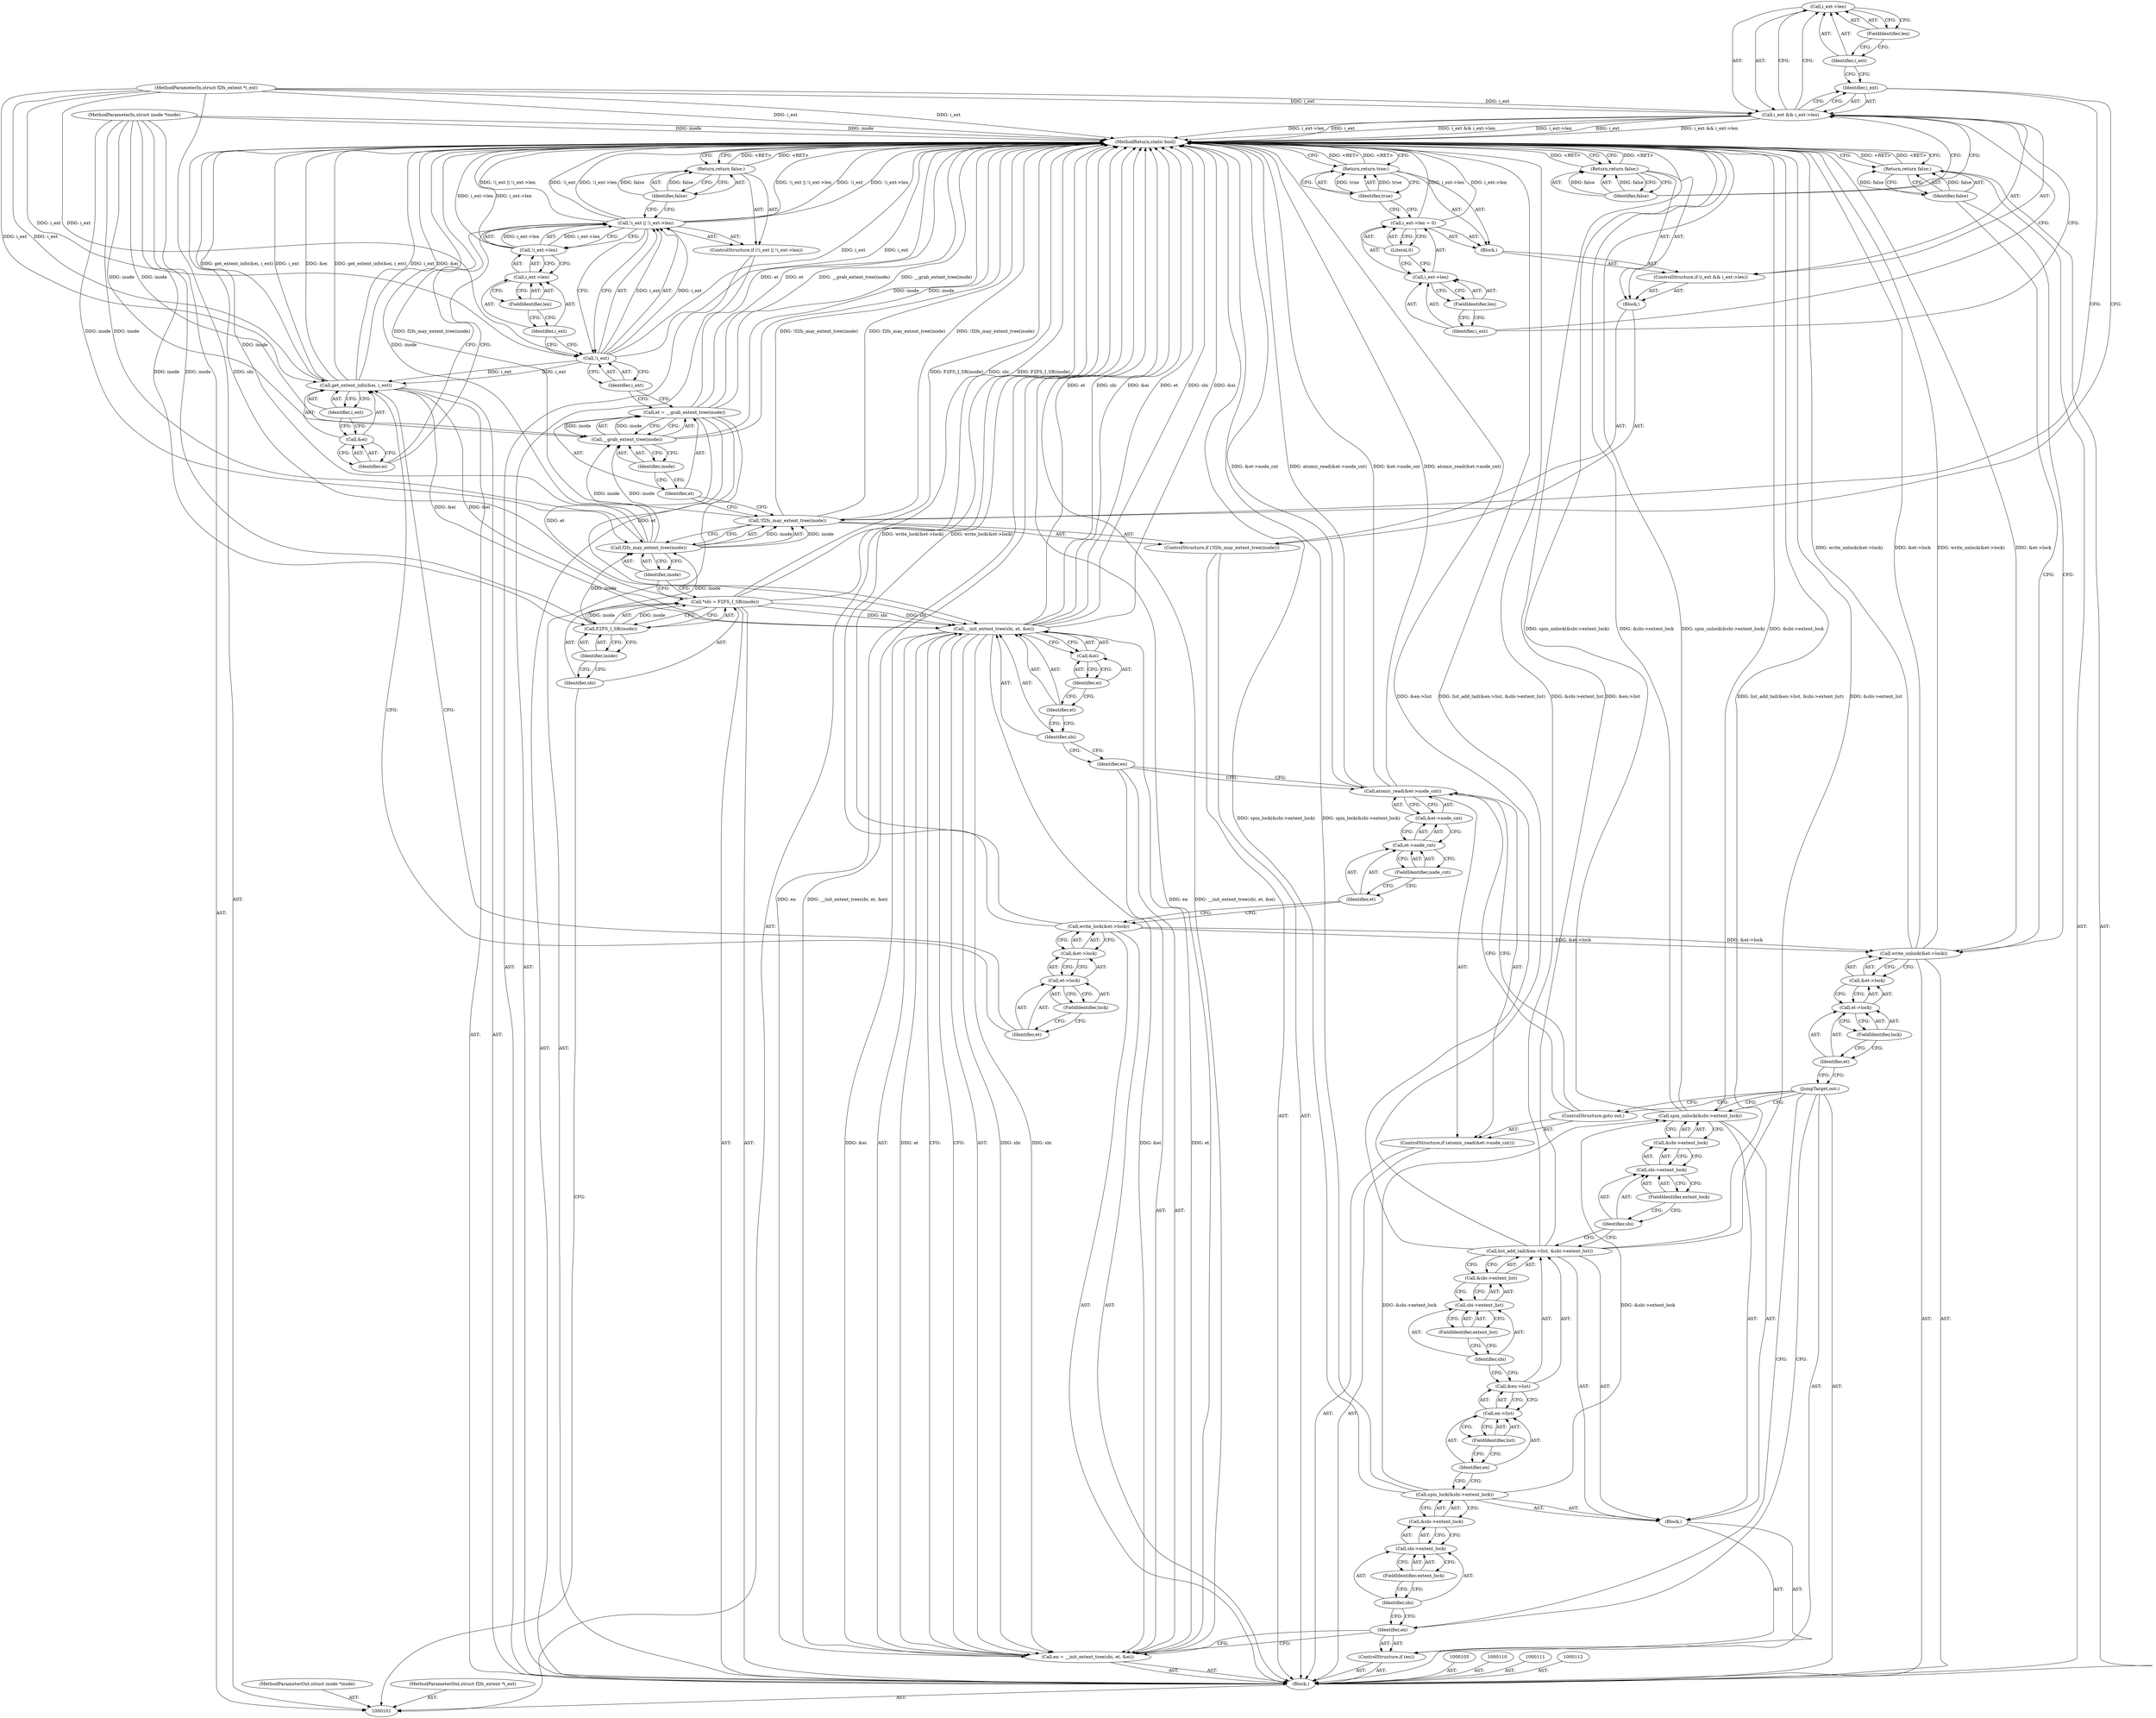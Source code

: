 digraph "0_linux_dad48e73127ba10279ea33e6dbc8d3905c4d31c0" {
"1000121" [label="(Call,i_ext->len)"];
"1000122" [label="(Identifier,i_ext)"];
"1000118" [label="(ControlStructure,if (i_ext && i_ext->len))"];
"1000123" [label="(FieldIdentifier,len)"];
"1000124" [label="(Block,)"];
"1000119" [label="(Call,i_ext && i_ext->len)"];
"1000120" [label="(Identifier,i_ext)"];
"1000128" [label="(FieldIdentifier,len)"];
"1000129" [label="(Literal,0)"];
"1000125" [label="(Call,i_ext->len = 0)"];
"1000126" [label="(Call,i_ext->len)"];
"1000127" [label="(Identifier,i_ext)"];
"1000131" [label="(Identifier,true)"];
"1000130" [label="(Return,return true;)"];
"1000132" [label="(Return,return false;)"];
"1000133" [label="(Identifier,false)"];
"1000134" [label="(Call,et = __grab_extent_tree(inode))"];
"1000135" [label="(Identifier,et)"];
"1000137" [label="(Identifier,inode)"];
"1000136" [label="(Call,__grab_extent_tree(inode))"];
"1000201" [label="(MethodReturn,static bool)"];
"1000102" [label="(MethodParameterIn,struct inode *inode)"];
"1000289" [label="(MethodParameterOut,struct inode *inode)"];
"1000103" [label="(MethodParameterIn,struct f2fs_extent *i_ext)"];
"1000290" [label="(MethodParameterOut,struct f2fs_extent *i_ext)"];
"1000138" [label="(ControlStructure,if (!i_ext || !i_ext->len))"];
"1000142" [label="(Call,!i_ext->len)"];
"1000143" [label="(Call,i_ext->len)"];
"1000144" [label="(Identifier,i_ext)"];
"1000145" [label="(FieldIdentifier,len)"];
"1000139" [label="(Call,!i_ext || !i_ext->len)"];
"1000140" [label="(Call,!i_ext)"];
"1000141" [label="(Identifier,i_ext)"];
"1000146" [label="(Return,return false;)"];
"1000147" [label="(Identifier,false)"];
"1000148" [label="(Call,get_extent_info(&ei, i_ext))"];
"1000149" [label="(Call,&ei)"];
"1000150" [label="(Identifier,ei)"];
"1000151" [label="(Identifier,i_ext)"];
"1000152" [label="(Call,write_lock(&et->lock))"];
"1000153" [label="(Call,&et->lock)"];
"1000154" [label="(Call,et->lock)"];
"1000155" [label="(Identifier,et)"];
"1000156" [label="(FieldIdentifier,lock)"];
"1000157" [label="(ControlStructure,if (atomic_read(&et->node_cnt)))"];
"1000159" [label="(Call,&et->node_cnt)"];
"1000160" [label="(Call,et->node_cnt)"];
"1000161" [label="(Identifier,et)"];
"1000162" [label="(FieldIdentifier,node_cnt)"];
"1000158" [label="(Call,atomic_read(&et->node_cnt))"];
"1000163" [label="(ControlStructure,goto out;)"];
"1000164" [label="(Call,en = __init_extent_tree(sbi, et, &ei))"];
"1000165" [label="(Identifier,en)"];
"1000167" [label="(Identifier,sbi)"];
"1000168" [label="(Identifier,et)"];
"1000169" [label="(Call,&ei)"];
"1000170" [label="(Identifier,ei)"];
"1000166" [label="(Call,__init_extent_tree(sbi, et, &ei))"];
"1000104" [label="(Block,)"];
"1000171" [label="(ControlStructure,if (en))"];
"1000172" [label="(Identifier,en)"];
"1000173" [label="(Block,)"];
"1000175" [label="(Call,&sbi->extent_lock)"];
"1000176" [label="(Call,sbi->extent_lock)"];
"1000177" [label="(Identifier,sbi)"];
"1000178" [label="(FieldIdentifier,extent_lock)"];
"1000174" [label="(Call,spin_lock(&sbi->extent_lock))"];
"1000180" [label="(Call,&en->list)"];
"1000181" [label="(Call,en->list)"];
"1000182" [label="(Identifier,en)"];
"1000179" [label="(Call,list_add_tail(&en->list, &sbi->extent_list))"];
"1000183" [label="(FieldIdentifier,list)"];
"1000184" [label="(Call,&sbi->extent_list)"];
"1000185" [label="(Call,sbi->extent_list)"];
"1000186" [label="(Identifier,sbi)"];
"1000187" [label="(FieldIdentifier,extent_list)"];
"1000189" [label="(Call,&sbi->extent_lock)"];
"1000190" [label="(Call,sbi->extent_lock)"];
"1000191" [label="(Identifier,sbi)"];
"1000188" [label="(Call,spin_unlock(&sbi->extent_lock))"];
"1000192" [label="(FieldIdentifier,extent_lock)"];
"1000193" [label="(JumpTarget,out:)"];
"1000194" [label="(Call,write_unlock(&et->lock))"];
"1000195" [label="(Call,&et->lock)"];
"1000196" [label="(Call,et->lock)"];
"1000197" [label="(Identifier,et)"];
"1000198" [label="(FieldIdentifier,lock)"];
"1000199" [label="(Return,return false;)"];
"1000200" [label="(Identifier,false)"];
"1000106" [label="(Call,*sbi = F2FS_I_SB(inode))"];
"1000107" [label="(Identifier,sbi)"];
"1000108" [label="(Call,F2FS_I_SB(inode))"];
"1000109" [label="(Identifier,inode)"];
"1000113" [label="(ControlStructure,if (!f2fs_may_extent_tree(inode)))"];
"1000116" [label="(Identifier,inode)"];
"1000117" [label="(Block,)"];
"1000114" [label="(Call,!f2fs_may_extent_tree(inode))"];
"1000115" [label="(Call,f2fs_may_extent_tree(inode))"];
"1000121" -> "1000119"  [label="AST: "];
"1000121" -> "1000123"  [label="CFG: "];
"1000122" -> "1000121"  [label="AST: "];
"1000123" -> "1000121"  [label="AST: "];
"1000119" -> "1000121"  [label="CFG: "];
"1000122" -> "1000121"  [label="AST: "];
"1000122" -> "1000120"  [label="CFG: "];
"1000123" -> "1000122"  [label="CFG: "];
"1000118" -> "1000117"  [label="AST: "];
"1000119" -> "1000118"  [label="AST: "];
"1000124" -> "1000118"  [label="AST: "];
"1000123" -> "1000121"  [label="AST: "];
"1000123" -> "1000122"  [label="CFG: "];
"1000121" -> "1000123"  [label="CFG: "];
"1000124" -> "1000118"  [label="AST: "];
"1000125" -> "1000124"  [label="AST: "];
"1000130" -> "1000124"  [label="AST: "];
"1000119" -> "1000118"  [label="AST: "];
"1000119" -> "1000120"  [label="CFG: "];
"1000119" -> "1000121"  [label="CFG: "];
"1000120" -> "1000119"  [label="AST: "];
"1000121" -> "1000119"  [label="AST: "];
"1000127" -> "1000119"  [label="CFG: "];
"1000133" -> "1000119"  [label="CFG: "];
"1000119" -> "1000201"  [label="DDG: i_ext && i_ext->len"];
"1000119" -> "1000201"  [label="DDG: i_ext->len"];
"1000119" -> "1000201"  [label="DDG: i_ext"];
"1000103" -> "1000119"  [label="DDG: i_ext"];
"1000120" -> "1000119"  [label="AST: "];
"1000120" -> "1000114"  [label="CFG: "];
"1000122" -> "1000120"  [label="CFG: "];
"1000119" -> "1000120"  [label="CFG: "];
"1000128" -> "1000126"  [label="AST: "];
"1000128" -> "1000127"  [label="CFG: "];
"1000126" -> "1000128"  [label="CFG: "];
"1000129" -> "1000125"  [label="AST: "];
"1000129" -> "1000126"  [label="CFG: "];
"1000125" -> "1000129"  [label="CFG: "];
"1000125" -> "1000124"  [label="AST: "];
"1000125" -> "1000129"  [label="CFG: "];
"1000126" -> "1000125"  [label="AST: "];
"1000129" -> "1000125"  [label="AST: "];
"1000131" -> "1000125"  [label="CFG: "];
"1000125" -> "1000201"  [label="DDG: i_ext->len"];
"1000126" -> "1000125"  [label="AST: "];
"1000126" -> "1000128"  [label="CFG: "];
"1000127" -> "1000126"  [label="AST: "];
"1000128" -> "1000126"  [label="AST: "];
"1000129" -> "1000126"  [label="CFG: "];
"1000127" -> "1000126"  [label="AST: "];
"1000127" -> "1000119"  [label="CFG: "];
"1000128" -> "1000127"  [label="CFG: "];
"1000131" -> "1000130"  [label="AST: "];
"1000131" -> "1000125"  [label="CFG: "];
"1000130" -> "1000131"  [label="CFG: "];
"1000131" -> "1000130"  [label="DDG: true"];
"1000130" -> "1000124"  [label="AST: "];
"1000130" -> "1000131"  [label="CFG: "];
"1000131" -> "1000130"  [label="AST: "];
"1000201" -> "1000130"  [label="CFG: "];
"1000130" -> "1000201"  [label="DDG: <RET>"];
"1000131" -> "1000130"  [label="DDG: true"];
"1000132" -> "1000117"  [label="AST: "];
"1000132" -> "1000133"  [label="CFG: "];
"1000133" -> "1000132"  [label="AST: "];
"1000201" -> "1000132"  [label="CFG: "];
"1000132" -> "1000201"  [label="DDG: <RET>"];
"1000133" -> "1000132"  [label="DDG: false"];
"1000133" -> "1000132"  [label="AST: "];
"1000133" -> "1000119"  [label="CFG: "];
"1000132" -> "1000133"  [label="CFG: "];
"1000133" -> "1000132"  [label="DDG: false"];
"1000134" -> "1000104"  [label="AST: "];
"1000134" -> "1000136"  [label="CFG: "];
"1000135" -> "1000134"  [label="AST: "];
"1000136" -> "1000134"  [label="AST: "];
"1000141" -> "1000134"  [label="CFG: "];
"1000134" -> "1000201"  [label="DDG: et"];
"1000134" -> "1000201"  [label="DDG: __grab_extent_tree(inode)"];
"1000136" -> "1000134"  [label="DDG: inode"];
"1000134" -> "1000166"  [label="DDG: et"];
"1000135" -> "1000134"  [label="AST: "];
"1000135" -> "1000114"  [label="CFG: "];
"1000137" -> "1000135"  [label="CFG: "];
"1000137" -> "1000136"  [label="AST: "];
"1000137" -> "1000135"  [label="CFG: "];
"1000136" -> "1000137"  [label="CFG: "];
"1000136" -> "1000134"  [label="AST: "];
"1000136" -> "1000137"  [label="CFG: "];
"1000137" -> "1000136"  [label="AST: "];
"1000134" -> "1000136"  [label="CFG: "];
"1000136" -> "1000201"  [label="DDG: inode"];
"1000136" -> "1000134"  [label="DDG: inode"];
"1000115" -> "1000136"  [label="DDG: inode"];
"1000102" -> "1000136"  [label="DDG: inode"];
"1000201" -> "1000101"  [label="AST: "];
"1000201" -> "1000130"  [label="CFG: "];
"1000201" -> "1000132"  [label="CFG: "];
"1000201" -> "1000146"  [label="CFG: "];
"1000201" -> "1000199"  [label="CFG: "];
"1000139" -> "1000201"  [label="DDG: !i_ext->len"];
"1000139" -> "1000201"  [label="DDG: !i_ext || !i_ext->len"];
"1000139" -> "1000201"  [label="DDG: !i_ext"];
"1000106" -> "1000201"  [label="DDG: F2FS_I_SB(inode)"];
"1000106" -> "1000201"  [label="DDG: sbi"];
"1000166" -> "1000201"  [label="DDG: &ei"];
"1000166" -> "1000201"  [label="DDG: et"];
"1000166" -> "1000201"  [label="DDG: sbi"];
"1000179" -> "1000201"  [label="DDG: list_add_tail(&en->list, &sbi->extent_list)"];
"1000179" -> "1000201"  [label="DDG: &sbi->extent_list"];
"1000179" -> "1000201"  [label="DDG: &en->list"];
"1000102" -> "1000201"  [label="DDG: inode"];
"1000119" -> "1000201"  [label="DDG: i_ext && i_ext->len"];
"1000119" -> "1000201"  [label="DDG: i_ext->len"];
"1000119" -> "1000201"  [label="DDG: i_ext"];
"1000115" -> "1000201"  [label="DDG: inode"];
"1000164" -> "1000201"  [label="DDG: en"];
"1000164" -> "1000201"  [label="DDG: __init_extent_tree(sbi, et, &ei)"];
"1000188" -> "1000201"  [label="DDG: spin_unlock(&sbi->extent_lock)"];
"1000188" -> "1000201"  [label="DDG: &sbi->extent_lock"];
"1000158" -> "1000201"  [label="DDG: &et->node_cnt"];
"1000158" -> "1000201"  [label="DDG: atomic_read(&et->node_cnt)"];
"1000125" -> "1000201"  [label="DDG: i_ext->len"];
"1000194" -> "1000201"  [label="DDG: write_unlock(&et->lock)"];
"1000194" -> "1000201"  [label="DDG: &et->lock"];
"1000148" -> "1000201"  [label="DDG: i_ext"];
"1000148" -> "1000201"  [label="DDG: &ei"];
"1000148" -> "1000201"  [label="DDG: get_extent_info(&ei, i_ext)"];
"1000114" -> "1000201"  [label="DDG: !f2fs_may_extent_tree(inode)"];
"1000114" -> "1000201"  [label="DDG: f2fs_may_extent_tree(inode)"];
"1000140" -> "1000201"  [label="DDG: i_ext"];
"1000152" -> "1000201"  [label="DDG: write_lock(&et->lock)"];
"1000103" -> "1000201"  [label="DDG: i_ext"];
"1000134" -> "1000201"  [label="DDG: et"];
"1000134" -> "1000201"  [label="DDG: __grab_extent_tree(inode)"];
"1000142" -> "1000201"  [label="DDG: i_ext->len"];
"1000174" -> "1000201"  [label="DDG: spin_lock(&sbi->extent_lock)"];
"1000136" -> "1000201"  [label="DDG: inode"];
"1000132" -> "1000201"  [label="DDG: <RET>"];
"1000146" -> "1000201"  [label="DDG: <RET>"];
"1000130" -> "1000201"  [label="DDG: <RET>"];
"1000199" -> "1000201"  [label="DDG: <RET>"];
"1000102" -> "1000101"  [label="AST: "];
"1000102" -> "1000201"  [label="DDG: inode"];
"1000102" -> "1000108"  [label="DDG: inode"];
"1000102" -> "1000115"  [label="DDG: inode"];
"1000102" -> "1000136"  [label="DDG: inode"];
"1000289" -> "1000101"  [label="AST: "];
"1000103" -> "1000101"  [label="AST: "];
"1000103" -> "1000201"  [label="DDG: i_ext"];
"1000103" -> "1000119"  [label="DDG: i_ext"];
"1000103" -> "1000140"  [label="DDG: i_ext"];
"1000103" -> "1000148"  [label="DDG: i_ext"];
"1000290" -> "1000101"  [label="AST: "];
"1000138" -> "1000104"  [label="AST: "];
"1000139" -> "1000138"  [label="AST: "];
"1000146" -> "1000138"  [label="AST: "];
"1000142" -> "1000139"  [label="AST: "];
"1000142" -> "1000143"  [label="CFG: "];
"1000143" -> "1000142"  [label="AST: "];
"1000139" -> "1000142"  [label="CFG: "];
"1000142" -> "1000201"  [label="DDG: i_ext->len"];
"1000142" -> "1000139"  [label="DDG: i_ext->len"];
"1000143" -> "1000142"  [label="AST: "];
"1000143" -> "1000145"  [label="CFG: "];
"1000144" -> "1000143"  [label="AST: "];
"1000145" -> "1000143"  [label="AST: "];
"1000142" -> "1000143"  [label="CFG: "];
"1000144" -> "1000143"  [label="AST: "];
"1000144" -> "1000140"  [label="CFG: "];
"1000145" -> "1000144"  [label="CFG: "];
"1000145" -> "1000143"  [label="AST: "];
"1000145" -> "1000144"  [label="CFG: "];
"1000143" -> "1000145"  [label="CFG: "];
"1000139" -> "1000138"  [label="AST: "];
"1000139" -> "1000140"  [label="CFG: "];
"1000139" -> "1000142"  [label="CFG: "];
"1000140" -> "1000139"  [label="AST: "];
"1000142" -> "1000139"  [label="AST: "];
"1000147" -> "1000139"  [label="CFG: "];
"1000150" -> "1000139"  [label="CFG: "];
"1000139" -> "1000201"  [label="DDG: !i_ext->len"];
"1000139" -> "1000201"  [label="DDG: !i_ext || !i_ext->len"];
"1000139" -> "1000201"  [label="DDG: !i_ext"];
"1000140" -> "1000139"  [label="DDG: i_ext"];
"1000142" -> "1000139"  [label="DDG: i_ext->len"];
"1000140" -> "1000139"  [label="AST: "];
"1000140" -> "1000141"  [label="CFG: "];
"1000141" -> "1000140"  [label="AST: "];
"1000144" -> "1000140"  [label="CFG: "];
"1000139" -> "1000140"  [label="CFG: "];
"1000140" -> "1000201"  [label="DDG: i_ext"];
"1000140" -> "1000139"  [label="DDG: i_ext"];
"1000103" -> "1000140"  [label="DDG: i_ext"];
"1000140" -> "1000148"  [label="DDG: i_ext"];
"1000141" -> "1000140"  [label="AST: "];
"1000141" -> "1000134"  [label="CFG: "];
"1000140" -> "1000141"  [label="CFG: "];
"1000146" -> "1000138"  [label="AST: "];
"1000146" -> "1000147"  [label="CFG: "];
"1000147" -> "1000146"  [label="AST: "];
"1000201" -> "1000146"  [label="CFG: "];
"1000146" -> "1000201"  [label="DDG: <RET>"];
"1000147" -> "1000146"  [label="DDG: false"];
"1000147" -> "1000146"  [label="AST: "];
"1000147" -> "1000139"  [label="CFG: "];
"1000146" -> "1000147"  [label="CFG: "];
"1000147" -> "1000146"  [label="DDG: false"];
"1000148" -> "1000104"  [label="AST: "];
"1000148" -> "1000151"  [label="CFG: "];
"1000149" -> "1000148"  [label="AST: "];
"1000151" -> "1000148"  [label="AST: "];
"1000155" -> "1000148"  [label="CFG: "];
"1000148" -> "1000201"  [label="DDG: i_ext"];
"1000148" -> "1000201"  [label="DDG: &ei"];
"1000148" -> "1000201"  [label="DDG: get_extent_info(&ei, i_ext)"];
"1000140" -> "1000148"  [label="DDG: i_ext"];
"1000103" -> "1000148"  [label="DDG: i_ext"];
"1000148" -> "1000166"  [label="DDG: &ei"];
"1000149" -> "1000148"  [label="AST: "];
"1000149" -> "1000150"  [label="CFG: "];
"1000150" -> "1000149"  [label="AST: "];
"1000151" -> "1000149"  [label="CFG: "];
"1000150" -> "1000149"  [label="AST: "];
"1000150" -> "1000139"  [label="CFG: "];
"1000149" -> "1000150"  [label="CFG: "];
"1000151" -> "1000148"  [label="AST: "];
"1000151" -> "1000149"  [label="CFG: "];
"1000148" -> "1000151"  [label="CFG: "];
"1000152" -> "1000104"  [label="AST: "];
"1000152" -> "1000153"  [label="CFG: "];
"1000153" -> "1000152"  [label="AST: "];
"1000161" -> "1000152"  [label="CFG: "];
"1000152" -> "1000201"  [label="DDG: write_lock(&et->lock)"];
"1000152" -> "1000194"  [label="DDG: &et->lock"];
"1000153" -> "1000152"  [label="AST: "];
"1000153" -> "1000154"  [label="CFG: "];
"1000154" -> "1000153"  [label="AST: "];
"1000152" -> "1000153"  [label="CFG: "];
"1000154" -> "1000153"  [label="AST: "];
"1000154" -> "1000156"  [label="CFG: "];
"1000155" -> "1000154"  [label="AST: "];
"1000156" -> "1000154"  [label="AST: "];
"1000153" -> "1000154"  [label="CFG: "];
"1000155" -> "1000154"  [label="AST: "];
"1000155" -> "1000148"  [label="CFG: "];
"1000156" -> "1000155"  [label="CFG: "];
"1000156" -> "1000154"  [label="AST: "];
"1000156" -> "1000155"  [label="CFG: "];
"1000154" -> "1000156"  [label="CFG: "];
"1000157" -> "1000104"  [label="AST: "];
"1000158" -> "1000157"  [label="AST: "];
"1000163" -> "1000157"  [label="AST: "];
"1000159" -> "1000158"  [label="AST: "];
"1000159" -> "1000160"  [label="CFG: "];
"1000160" -> "1000159"  [label="AST: "];
"1000158" -> "1000159"  [label="CFG: "];
"1000160" -> "1000159"  [label="AST: "];
"1000160" -> "1000162"  [label="CFG: "];
"1000161" -> "1000160"  [label="AST: "];
"1000162" -> "1000160"  [label="AST: "];
"1000159" -> "1000160"  [label="CFG: "];
"1000161" -> "1000160"  [label="AST: "];
"1000161" -> "1000152"  [label="CFG: "];
"1000162" -> "1000161"  [label="CFG: "];
"1000162" -> "1000160"  [label="AST: "];
"1000162" -> "1000161"  [label="CFG: "];
"1000160" -> "1000162"  [label="CFG: "];
"1000158" -> "1000157"  [label="AST: "];
"1000158" -> "1000159"  [label="CFG: "];
"1000159" -> "1000158"  [label="AST: "];
"1000163" -> "1000158"  [label="CFG: "];
"1000165" -> "1000158"  [label="CFG: "];
"1000158" -> "1000201"  [label="DDG: &et->node_cnt"];
"1000158" -> "1000201"  [label="DDG: atomic_read(&et->node_cnt)"];
"1000163" -> "1000157"  [label="AST: "];
"1000163" -> "1000158"  [label="CFG: "];
"1000193" -> "1000163"  [label="CFG: "];
"1000164" -> "1000104"  [label="AST: "];
"1000164" -> "1000166"  [label="CFG: "];
"1000165" -> "1000164"  [label="AST: "];
"1000166" -> "1000164"  [label="AST: "];
"1000172" -> "1000164"  [label="CFG: "];
"1000164" -> "1000201"  [label="DDG: en"];
"1000164" -> "1000201"  [label="DDG: __init_extent_tree(sbi, et, &ei)"];
"1000166" -> "1000164"  [label="DDG: sbi"];
"1000166" -> "1000164"  [label="DDG: et"];
"1000166" -> "1000164"  [label="DDG: &ei"];
"1000165" -> "1000164"  [label="AST: "];
"1000165" -> "1000158"  [label="CFG: "];
"1000167" -> "1000165"  [label="CFG: "];
"1000167" -> "1000166"  [label="AST: "];
"1000167" -> "1000165"  [label="CFG: "];
"1000168" -> "1000167"  [label="CFG: "];
"1000168" -> "1000166"  [label="AST: "];
"1000168" -> "1000167"  [label="CFG: "];
"1000170" -> "1000168"  [label="CFG: "];
"1000169" -> "1000166"  [label="AST: "];
"1000169" -> "1000170"  [label="CFG: "];
"1000170" -> "1000169"  [label="AST: "];
"1000166" -> "1000169"  [label="CFG: "];
"1000170" -> "1000169"  [label="AST: "];
"1000170" -> "1000168"  [label="CFG: "];
"1000169" -> "1000170"  [label="CFG: "];
"1000166" -> "1000164"  [label="AST: "];
"1000166" -> "1000169"  [label="CFG: "];
"1000167" -> "1000166"  [label="AST: "];
"1000168" -> "1000166"  [label="AST: "];
"1000169" -> "1000166"  [label="AST: "];
"1000164" -> "1000166"  [label="CFG: "];
"1000166" -> "1000201"  [label="DDG: &ei"];
"1000166" -> "1000201"  [label="DDG: et"];
"1000166" -> "1000201"  [label="DDG: sbi"];
"1000166" -> "1000164"  [label="DDG: sbi"];
"1000166" -> "1000164"  [label="DDG: et"];
"1000166" -> "1000164"  [label="DDG: &ei"];
"1000106" -> "1000166"  [label="DDG: sbi"];
"1000134" -> "1000166"  [label="DDG: et"];
"1000148" -> "1000166"  [label="DDG: &ei"];
"1000104" -> "1000101"  [label="AST: "];
"1000105" -> "1000104"  [label="AST: "];
"1000106" -> "1000104"  [label="AST: "];
"1000110" -> "1000104"  [label="AST: "];
"1000111" -> "1000104"  [label="AST: "];
"1000112" -> "1000104"  [label="AST: "];
"1000113" -> "1000104"  [label="AST: "];
"1000134" -> "1000104"  [label="AST: "];
"1000138" -> "1000104"  [label="AST: "];
"1000148" -> "1000104"  [label="AST: "];
"1000152" -> "1000104"  [label="AST: "];
"1000157" -> "1000104"  [label="AST: "];
"1000164" -> "1000104"  [label="AST: "];
"1000171" -> "1000104"  [label="AST: "];
"1000193" -> "1000104"  [label="AST: "];
"1000194" -> "1000104"  [label="AST: "];
"1000199" -> "1000104"  [label="AST: "];
"1000171" -> "1000104"  [label="AST: "];
"1000172" -> "1000171"  [label="AST: "];
"1000173" -> "1000171"  [label="AST: "];
"1000172" -> "1000171"  [label="AST: "];
"1000172" -> "1000164"  [label="CFG: "];
"1000177" -> "1000172"  [label="CFG: "];
"1000193" -> "1000172"  [label="CFG: "];
"1000173" -> "1000171"  [label="AST: "];
"1000174" -> "1000173"  [label="AST: "];
"1000179" -> "1000173"  [label="AST: "];
"1000188" -> "1000173"  [label="AST: "];
"1000175" -> "1000174"  [label="AST: "];
"1000175" -> "1000176"  [label="CFG: "];
"1000176" -> "1000175"  [label="AST: "];
"1000174" -> "1000175"  [label="CFG: "];
"1000176" -> "1000175"  [label="AST: "];
"1000176" -> "1000178"  [label="CFG: "];
"1000177" -> "1000176"  [label="AST: "];
"1000178" -> "1000176"  [label="AST: "];
"1000175" -> "1000176"  [label="CFG: "];
"1000177" -> "1000176"  [label="AST: "];
"1000177" -> "1000172"  [label="CFG: "];
"1000178" -> "1000177"  [label="CFG: "];
"1000178" -> "1000176"  [label="AST: "];
"1000178" -> "1000177"  [label="CFG: "];
"1000176" -> "1000178"  [label="CFG: "];
"1000174" -> "1000173"  [label="AST: "];
"1000174" -> "1000175"  [label="CFG: "];
"1000175" -> "1000174"  [label="AST: "];
"1000182" -> "1000174"  [label="CFG: "];
"1000174" -> "1000201"  [label="DDG: spin_lock(&sbi->extent_lock)"];
"1000174" -> "1000188"  [label="DDG: &sbi->extent_lock"];
"1000180" -> "1000179"  [label="AST: "];
"1000180" -> "1000181"  [label="CFG: "];
"1000181" -> "1000180"  [label="AST: "];
"1000186" -> "1000180"  [label="CFG: "];
"1000181" -> "1000180"  [label="AST: "];
"1000181" -> "1000183"  [label="CFG: "];
"1000182" -> "1000181"  [label="AST: "];
"1000183" -> "1000181"  [label="AST: "];
"1000180" -> "1000181"  [label="CFG: "];
"1000182" -> "1000181"  [label="AST: "];
"1000182" -> "1000174"  [label="CFG: "];
"1000183" -> "1000182"  [label="CFG: "];
"1000179" -> "1000173"  [label="AST: "];
"1000179" -> "1000184"  [label="CFG: "];
"1000180" -> "1000179"  [label="AST: "];
"1000184" -> "1000179"  [label="AST: "];
"1000191" -> "1000179"  [label="CFG: "];
"1000179" -> "1000201"  [label="DDG: list_add_tail(&en->list, &sbi->extent_list)"];
"1000179" -> "1000201"  [label="DDG: &sbi->extent_list"];
"1000179" -> "1000201"  [label="DDG: &en->list"];
"1000183" -> "1000181"  [label="AST: "];
"1000183" -> "1000182"  [label="CFG: "];
"1000181" -> "1000183"  [label="CFG: "];
"1000184" -> "1000179"  [label="AST: "];
"1000184" -> "1000185"  [label="CFG: "];
"1000185" -> "1000184"  [label="AST: "];
"1000179" -> "1000184"  [label="CFG: "];
"1000185" -> "1000184"  [label="AST: "];
"1000185" -> "1000187"  [label="CFG: "];
"1000186" -> "1000185"  [label="AST: "];
"1000187" -> "1000185"  [label="AST: "];
"1000184" -> "1000185"  [label="CFG: "];
"1000186" -> "1000185"  [label="AST: "];
"1000186" -> "1000180"  [label="CFG: "];
"1000187" -> "1000186"  [label="CFG: "];
"1000187" -> "1000185"  [label="AST: "];
"1000187" -> "1000186"  [label="CFG: "];
"1000185" -> "1000187"  [label="CFG: "];
"1000189" -> "1000188"  [label="AST: "];
"1000189" -> "1000190"  [label="CFG: "];
"1000190" -> "1000189"  [label="AST: "];
"1000188" -> "1000189"  [label="CFG: "];
"1000190" -> "1000189"  [label="AST: "];
"1000190" -> "1000192"  [label="CFG: "];
"1000191" -> "1000190"  [label="AST: "];
"1000192" -> "1000190"  [label="AST: "];
"1000189" -> "1000190"  [label="CFG: "];
"1000191" -> "1000190"  [label="AST: "];
"1000191" -> "1000179"  [label="CFG: "];
"1000192" -> "1000191"  [label="CFG: "];
"1000188" -> "1000173"  [label="AST: "];
"1000188" -> "1000189"  [label="CFG: "];
"1000189" -> "1000188"  [label="AST: "];
"1000193" -> "1000188"  [label="CFG: "];
"1000188" -> "1000201"  [label="DDG: spin_unlock(&sbi->extent_lock)"];
"1000188" -> "1000201"  [label="DDG: &sbi->extent_lock"];
"1000174" -> "1000188"  [label="DDG: &sbi->extent_lock"];
"1000192" -> "1000190"  [label="AST: "];
"1000192" -> "1000191"  [label="CFG: "];
"1000190" -> "1000192"  [label="CFG: "];
"1000193" -> "1000104"  [label="AST: "];
"1000193" -> "1000188"  [label="CFG: "];
"1000193" -> "1000172"  [label="CFG: "];
"1000193" -> "1000163"  [label="CFG: "];
"1000197" -> "1000193"  [label="CFG: "];
"1000194" -> "1000104"  [label="AST: "];
"1000194" -> "1000195"  [label="CFG: "];
"1000195" -> "1000194"  [label="AST: "];
"1000200" -> "1000194"  [label="CFG: "];
"1000194" -> "1000201"  [label="DDG: write_unlock(&et->lock)"];
"1000194" -> "1000201"  [label="DDG: &et->lock"];
"1000152" -> "1000194"  [label="DDG: &et->lock"];
"1000195" -> "1000194"  [label="AST: "];
"1000195" -> "1000196"  [label="CFG: "];
"1000196" -> "1000195"  [label="AST: "];
"1000194" -> "1000195"  [label="CFG: "];
"1000196" -> "1000195"  [label="AST: "];
"1000196" -> "1000198"  [label="CFG: "];
"1000197" -> "1000196"  [label="AST: "];
"1000198" -> "1000196"  [label="AST: "];
"1000195" -> "1000196"  [label="CFG: "];
"1000197" -> "1000196"  [label="AST: "];
"1000197" -> "1000193"  [label="CFG: "];
"1000198" -> "1000197"  [label="CFG: "];
"1000198" -> "1000196"  [label="AST: "];
"1000198" -> "1000197"  [label="CFG: "];
"1000196" -> "1000198"  [label="CFG: "];
"1000199" -> "1000104"  [label="AST: "];
"1000199" -> "1000200"  [label="CFG: "];
"1000200" -> "1000199"  [label="AST: "];
"1000201" -> "1000199"  [label="CFG: "];
"1000199" -> "1000201"  [label="DDG: <RET>"];
"1000200" -> "1000199"  [label="DDG: false"];
"1000200" -> "1000199"  [label="AST: "];
"1000200" -> "1000194"  [label="CFG: "];
"1000199" -> "1000200"  [label="CFG: "];
"1000200" -> "1000199"  [label="DDG: false"];
"1000106" -> "1000104"  [label="AST: "];
"1000106" -> "1000108"  [label="CFG: "];
"1000107" -> "1000106"  [label="AST: "];
"1000108" -> "1000106"  [label="AST: "];
"1000116" -> "1000106"  [label="CFG: "];
"1000106" -> "1000201"  [label="DDG: F2FS_I_SB(inode)"];
"1000106" -> "1000201"  [label="DDG: sbi"];
"1000108" -> "1000106"  [label="DDG: inode"];
"1000106" -> "1000166"  [label="DDG: sbi"];
"1000107" -> "1000106"  [label="AST: "];
"1000107" -> "1000101"  [label="CFG: "];
"1000109" -> "1000107"  [label="CFG: "];
"1000108" -> "1000106"  [label="AST: "];
"1000108" -> "1000109"  [label="CFG: "];
"1000109" -> "1000108"  [label="AST: "];
"1000106" -> "1000108"  [label="CFG: "];
"1000108" -> "1000106"  [label="DDG: inode"];
"1000102" -> "1000108"  [label="DDG: inode"];
"1000108" -> "1000115"  [label="DDG: inode"];
"1000109" -> "1000108"  [label="AST: "];
"1000109" -> "1000107"  [label="CFG: "];
"1000108" -> "1000109"  [label="CFG: "];
"1000113" -> "1000104"  [label="AST: "];
"1000114" -> "1000113"  [label="AST: "];
"1000117" -> "1000113"  [label="AST: "];
"1000116" -> "1000115"  [label="AST: "];
"1000116" -> "1000106"  [label="CFG: "];
"1000115" -> "1000116"  [label="CFG: "];
"1000117" -> "1000113"  [label="AST: "];
"1000118" -> "1000117"  [label="AST: "];
"1000132" -> "1000117"  [label="AST: "];
"1000114" -> "1000113"  [label="AST: "];
"1000114" -> "1000115"  [label="CFG: "];
"1000115" -> "1000114"  [label="AST: "];
"1000120" -> "1000114"  [label="CFG: "];
"1000135" -> "1000114"  [label="CFG: "];
"1000114" -> "1000201"  [label="DDG: !f2fs_may_extent_tree(inode)"];
"1000114" -> "1000201"  [label="DDG: f2fs_may_extent_tree(inode)"];
"1000115" -> "1000114"  [label="DDG: inode"];
"1000115" -> "1000114"  [label="AST: "];
"1000115" -> "1000116"  [label="CFG: "];
"1000116" -> "1000115"  [label="AST: "];
"1000114" -> "1000115"  [label="CFG: "];
"1000115" -> "1000201"  [label="DDG: inode"];
"1000115" -> "1000114"  [label="DDG: inode"];
"1000108" -> "1000115"  [label="DDG: inode"];
"1000102" -> "1000115"  [label="DDG: inode"];
"1000115" -> "1000136"  [label="DDG: inode"];
}
